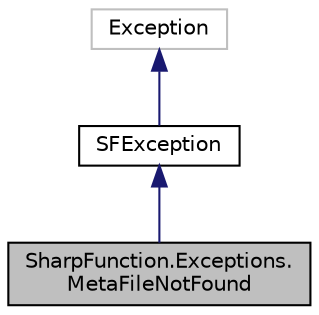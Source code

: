 digraph "SharpFunction.Exceptions.MetaFileNotFound"
{
 // LATEX_PDF_SIZE
  edge [fontname="Helvetica",fontsize="10",labelfontname="Helvetica",labelfontsize="10"];
  node [fontname="Helvetica",fontsize="10",shape=record];
  Node1 [label="SharpFunction.Exceptions.\lMetaFileNotFound",height=0.2,width=0.4,color="black", fillcolor="grey75", style="filled", fontcolor="black",tooltip="Thrown when could not find .sfmeta file in project"];
  Node2 -> Node1 [dir="back",color="midnightblue",fontsize="10",style="solid",fontname="Helvetica"];
  Node2 [label="SFException",height=0.2,width=0.4,color="black", fillcolor="white", style="filled",URL="$class_sharp_function_1_1_exceptions_1_1_s_f_exception.html",tooltip="Represents main class for SharpFunction exceptions inheritance"];
  Node3 -> Node2 [dir="back",color="midnightblue",fontsize="10",style="solid",fontname="Helvetica"];
  Node3 [label="Exception",height=0.2,width=0.4,color="grey75", fillcolor="white", style="filled",tooltip=" "];
}
